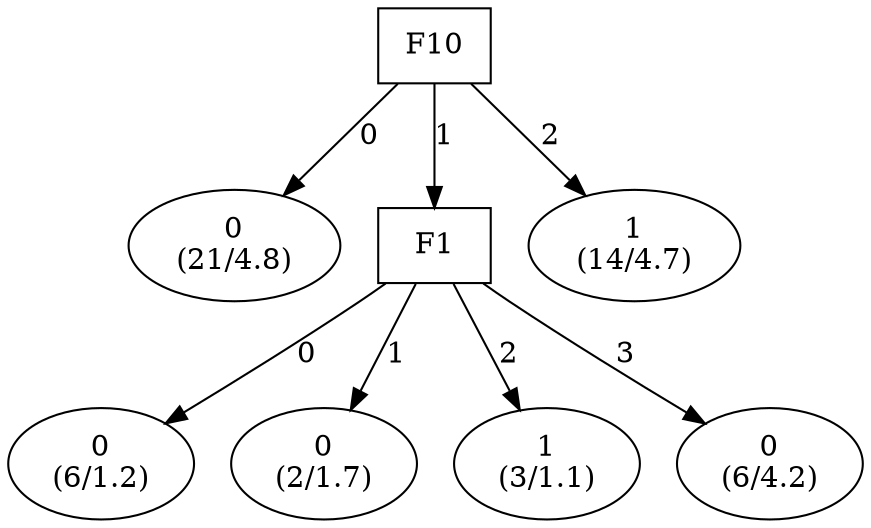 digraph YaDT {
n0 [ shape=box, label="F10\n"]
n0 -> n1 [label="0"]
n1 [ shape=ellipse, label="0\n(21/4.8)"]
n0 -> n2 [label="1"]
n2 [ shape=box, label="F1\n"]
n2 -> n3 [label="0"]
n3 [ shape=ellipse, label="0\n(6/1.2)"]
n2 -> n4 [label="1"]
n4 [ shape=ellipse, label="0\n(2/1.7)"]
n2 -> n5 [label="2"]
n5 [ shape=ellipse, label="1\n(3/1.1)"]
n2 -> n6 [label="3"]
n6 [ shape=ellipse, label="0\n(6/4.2)"]
n0 -> n8 [label="2"]
n8 [ shape=ellipse, label="1\n(14/4.7)"]
}
